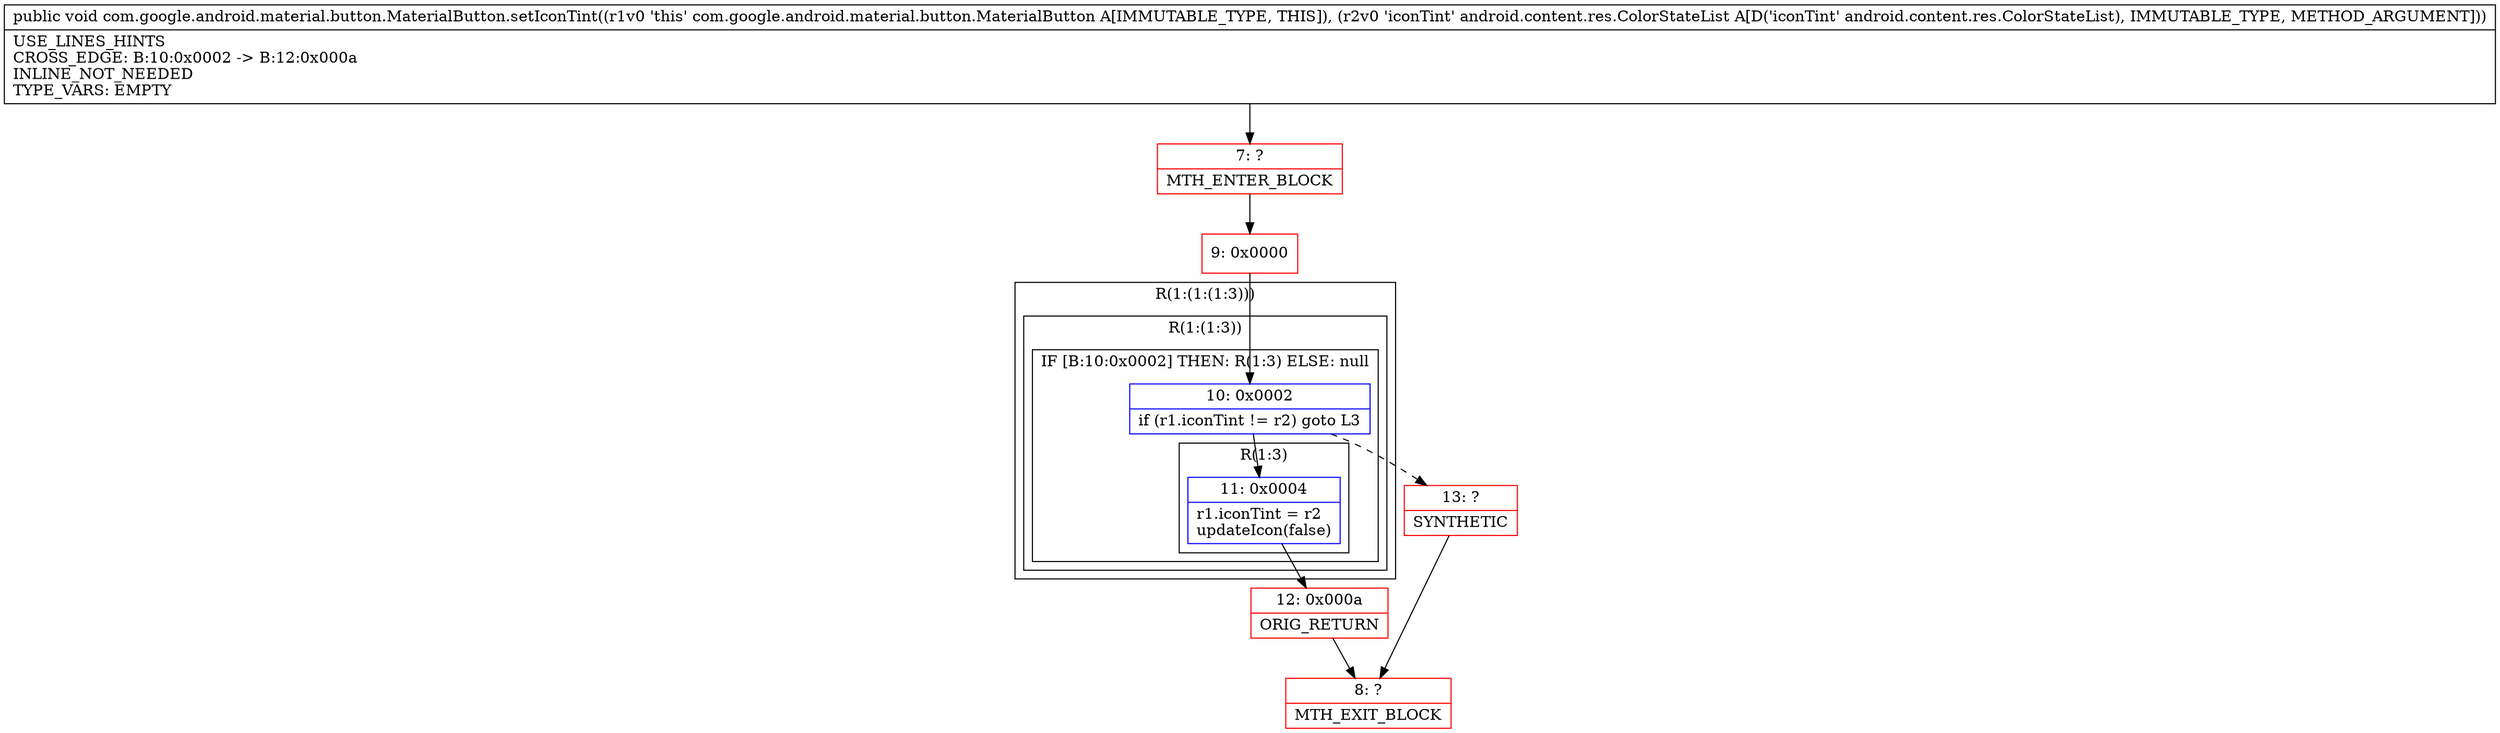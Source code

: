 digraph "CFG forcom.google.android.material.button.MaterialButton.setIconTint(Landroid\/content\/res\/ColorStateList;)V" {
subgraph cluster_Region_1732530818 {
label = "R(1:(1:(1:3)))";
node [shape=record,color=blue];
subgraph cluster_Region_1994959381 {
label = "R(1:(1:3))";
node [shape=record,color=blue];
subgraph cluster_IfRegion_2005997084 {
label = "IF [B:10:0x0002] THEN: R(1:3) ELSE: null";
node [shape=record,color=blue];
Node_10 [shape=record,label="{10\:\ 0x0002|if (r1.iconTint != r2) goto L3\l}"];
subgraph cluster_Region_51956280 {
label = "R(1:3)";
node [shape=record,color=blue];
Node_11 [shape=record,label="{11\:\ 0x0004|r1.iconTint = r2\lupdateIcon(false)\l}"];
}
}
}
}
Node_7 [shape=record,color=red,label="{7\:\ ?|MTH_ENTER_BLOCK\l}"];
Node_9 [shape=record,color=red,label="{9\:\ 0x0000}"];
Node_12 [shape=record,color=red,label="{12\:\ 0x000a|ORIG_RETURN\l}"];
Node_8 [shape=record,color=red,label="{8\:\ ?|MTH_EXIT_BLOCK\l}"];
Node_13 [shape=record,color=red,label="{13\:\ ?|SYNTHETIC\l}"];
MethodNode[shape=record,label="{public void com.google.android.material.button.MaterialButton.setIconTint((r1v0 'this' com.google.android.material.button.MaterialButton A[IMMUTABLE_TYPE, THIS]), (r2v0 'iconTint' android.content.res.ColorStateList A[D('iconTint' android.content.res.ColorStateList), IMMUTABLE_TYPE, METHOD_ARGUMENT]))  | USE_LINES_HINTS\lCROSS_EDGE: B:10:0x0002 \-\> B:12:0x000a\lINLINE_NOT_NEEDED\lTYPE_VARS: EMPTY\l}"];
MethodNode -> Node_7;Node_10 -> Node_11;
Node_10 -> Node_13[style=dashed];
Node_11 -> Node_12;
Node_7 -> Node_9;
Node_9 -> Node_10;
Node_12 -> Node_8;
Node_13 -> Node_8;
}

